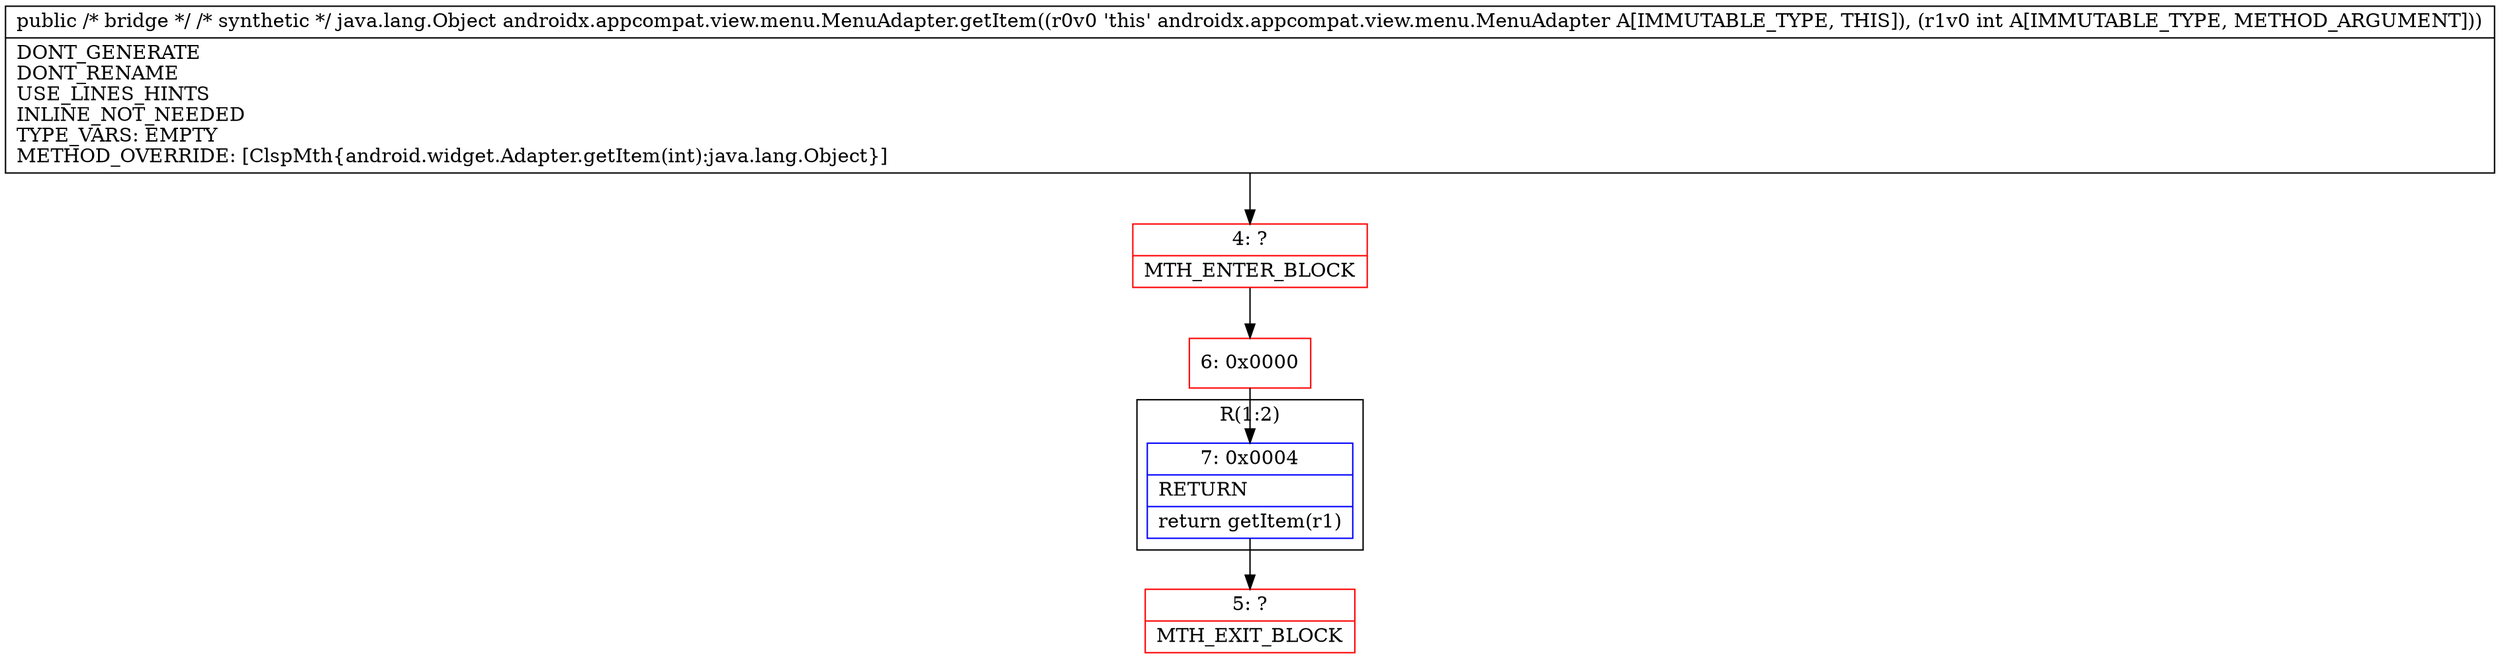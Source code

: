 digraph "CFG forandroidx.appcompat.view.menu.MenuAdapter.getItem(I)Ljava\/lang\/Object;" {
subgraph cluster_Region_1886516950 {
label = "R(1:2)";
node [shape=record,color=blue];
Node_7 [shape=record,label="{7\:\ 0x0004|RETURN\l|return getItem(r1)\l}"];
}
Node_4 [shape=record,color=red,label="{4\:\ ?|MTH_ENTER_BLOCK\l}"];
Node_6 [shape=record,color=red,label="{6\:\ 0x0000}"];
Node_5 [shape=record,color=red,label="{5\:\ ?|MTH_EXIT_BLOCK\l}"];
MethodNode[shape=record,label="{public \/* bridge *\/ \/* synthetic *\/ java.lang.Object androidx.appcompat.view.menu.MenuAdapter.getItem((r0v0 'this' androidx.appcompat.view.menu.MenuAdapter A[IMMUTABLE_TYPE, THIS]), (r1v0 int A[IMMUTABLE_TYPE, METHOD_ARGUMENT]))  | DONT_GENERATE\lDONT_RENAME\lUSE_LINES_HINTS\lINLINE_NOT_NEEDED\lTYPE_VARS: EMPTY\lMETHOD_OVERRIDE: [ClspMth\{android.widget.Adapter.getItem(int):java.lang.Object\}]\l}"];
MethodNode -> Node_4;Node_7 -> Node_5;
Node_4 -> Node_6;
Node_6 -> Node_7;
}

